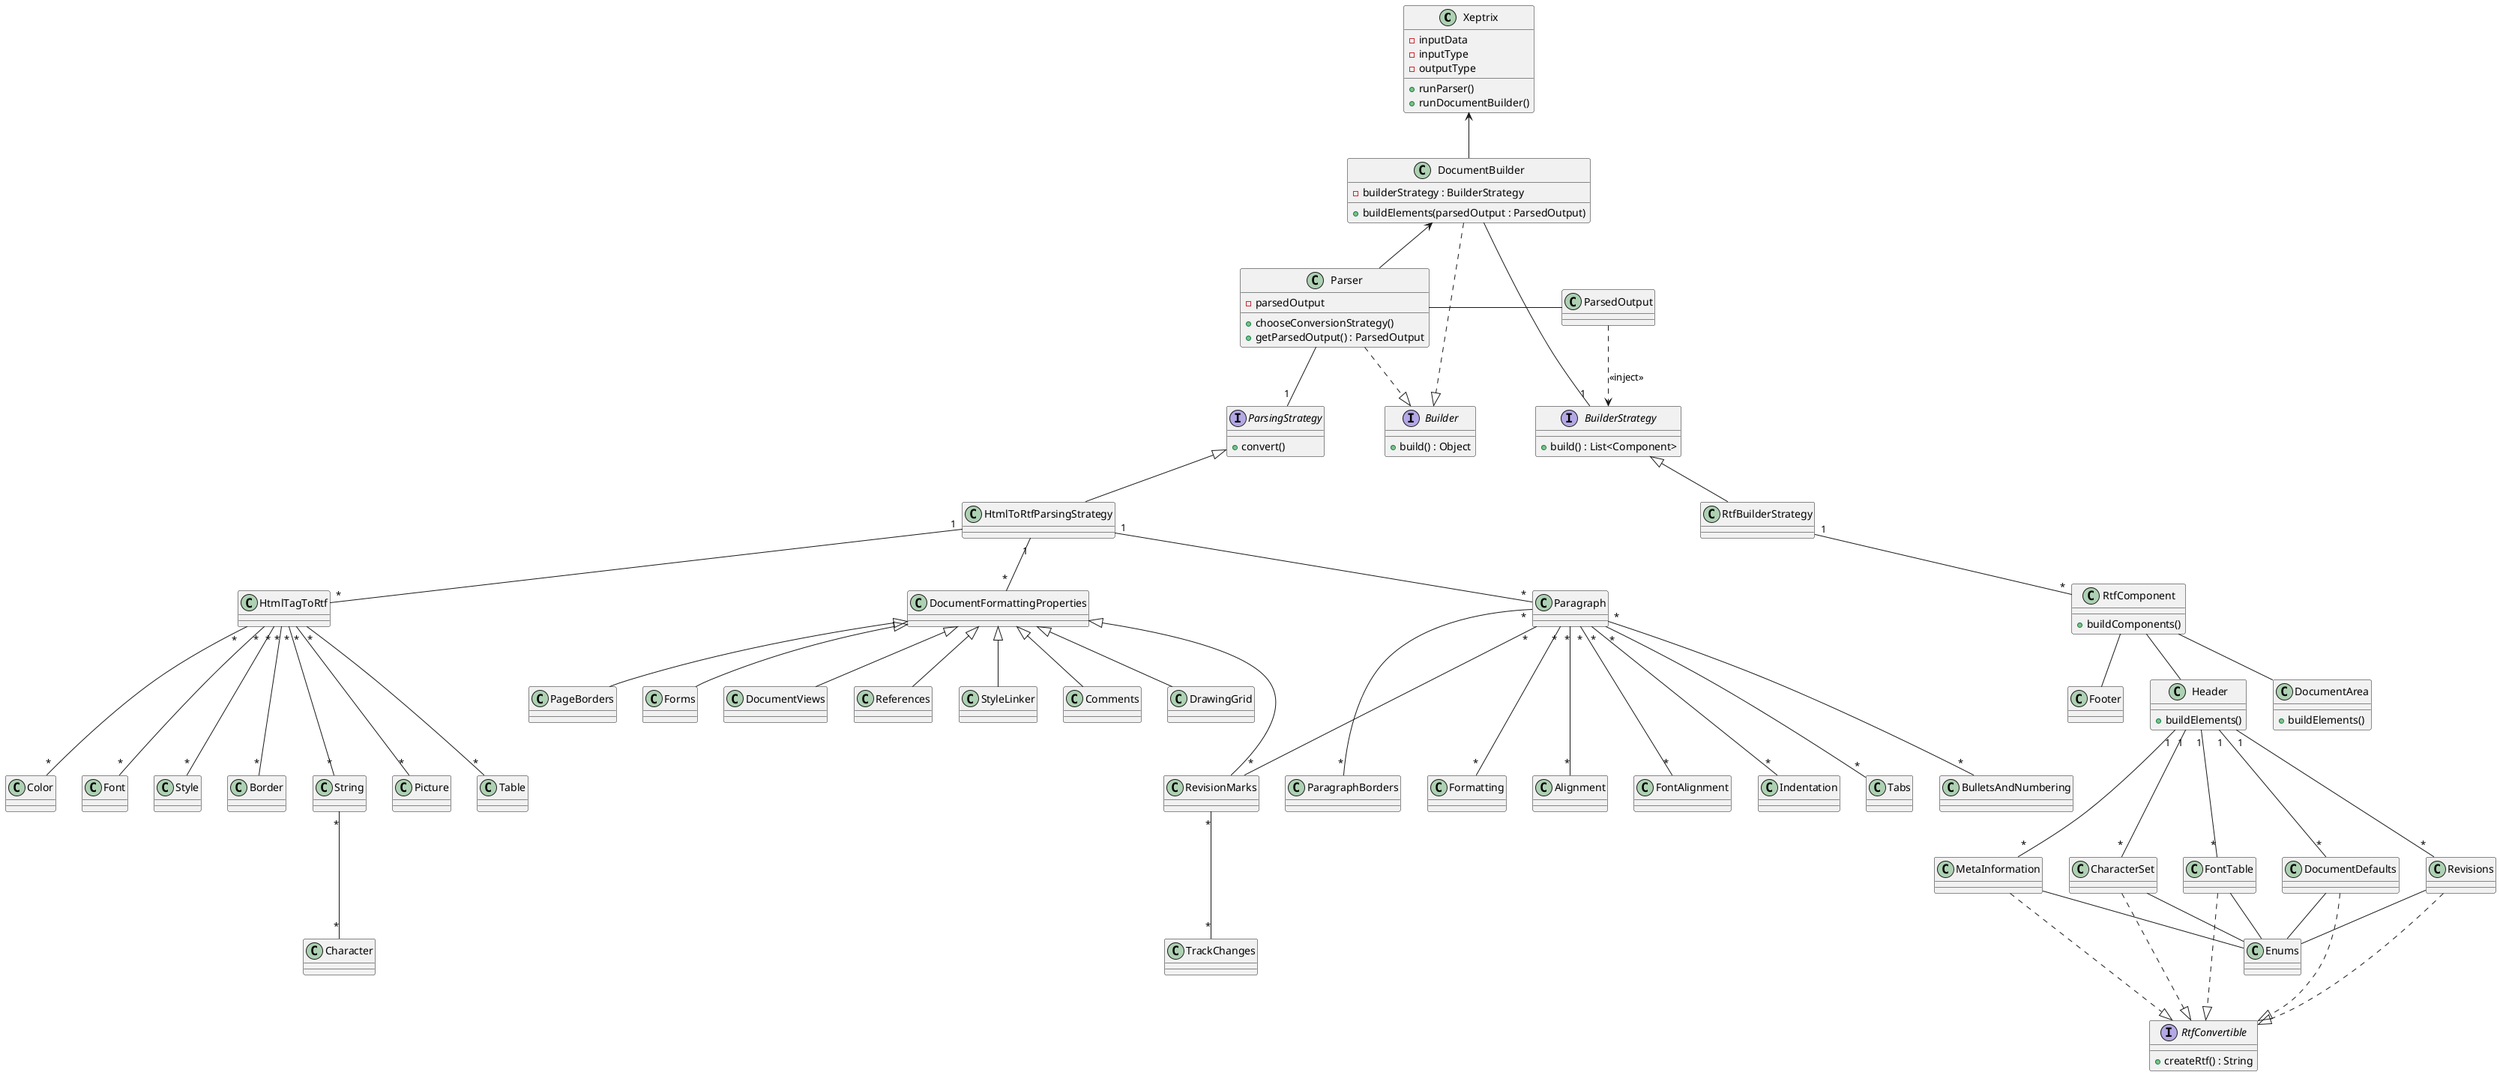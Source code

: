 @startuml

class Xeptrix {
  - inputData
  - inputType
  - outputType
  + runParser()
  + runDocumentBuilder()
}

interface Builder {
  + build() : Object
}

class Parser {
  - parsedOutput
  + chooseConversionStrategy()
  + getParsedOutput() : ParsedOutput
}

interface ParsingStrategy {
  + convert()
}

class HtmlToRtfParsingStrategy {
}

class HtmlTagToRtf {
}

class Picture {
}

class DocumentBuilder {
  - builderStrategy : BuilderStrategy
  + buildElements(parsedOutput : ParsedOutput)
}

interface BuilderStrategy {
  + build() : List<Component>
}

class RtfBuilderStrategy {
}

class RtfComponent {
  + buildComponents()
}

class Header {
    + buildElements()
}

class DocumentArea {
    + buildElements()
}

class Footer {

}

class Revisions {
}

class MetaInformation {
}

class FontTable {
}

class CharacterSet {
}

class Table {
}

class DocumentDefaults {
}

class Enums {
}

class ParsedOutput {
}

interface RtfConvertible {
  + createRtf() : String
}



Xeptrix <-- DocumentBuilder
DocumentBuilder <-- Parser

Parser ..|> Builder
DocumentBuilder ..|> Builder

Parser -- "1" ParsingStrategy
ParsingStrategy <|-- HtmlToRtfParsingStrategy
HtmlToRtfParsingStrategy "1" -- "*" DocumentFormattingProperties
DocumentFormattingProperties <|-- DocumentViews
DocumentFormattingProperties <|-- References
DocumentFormattingProperties <|-- StyleLinker
DocumentFormattingProperties <|-- Forms
DocumentFormattingProperties <|-- RevisionMarks
DocumentFormattingProperties <|-- Comments
DocumentFormattingProperties <|-- DrawingGrid
DocumentFormattingProperties <|-- PageBorders

HtmlToRtfParsingStrategy "1" -- "*" Paragraph
Paragraph "*" --- "*" Formatting
Paragraph "*" --- "*" Alignment
Paragraph "*" --- "*" FontAlignment
Paragraph "*" --- "*" Indentation
Paragraph "*" --- "*" Tabs
Paragraph "*" --- "*" BulletsAndNumbering
Paragraph "*" --- "*" RevisionMarks
Paragraph "*" --- "*" ParagraphBorders


RevisionMarks"*" --- "*" TrackChanges

HtmlToRtfParsingStrategy "1" -- "*" HtmlTagToRtf
HtmlTagToRtf "*" --- "*"  Picture
HtmlTagToRtf "*" --- "*"  Color
HtmlTagToRtf "*" --- "*"  Font

HtmlTagToRtf "*" --- "*"  Style
HtmlTagToRtf "*" --- "*"  Table
HtmlTagToRtf "*" --- "*"  Border
HtmlTagToRtf "*" --- "*"  String
String  "*" --- "*"  Character


DocumentBuilder -- "1" BuilderStrategy
BuilderStrategy <|-- RtfBuilderStrategy
RtfBuilderStrategy "1" -- "*" RtfComponent
RtfComponent -- Header
RtfComponent -- DocumentArea
RtfComponent -- Footer
Header "1" --- "*" Revisions
Header "1" --- "*" MetaInformation
Header "1" -- "*" DocumentDefaults
Header "1" -- "*" FontTable
Header "1" -- "*" CharacterSet
Revisions -- Enums
MetaInformation -- Enums
FontTable -- Enums
CharacterSet -- Enums
DocumentDefaults -- Enums

Revisions ...|> RtfConvertible
MetaInformation ...|> RtfConvertible
FontTable ...|> RtfConvertible
CharacterSet ...|> RtfConvertible
DocumentDefaults ...|> RtfConvertible

Parser - ParsedOutput
ParsedOutput ..> BuilderStrategy : << inject >>

@enduml
